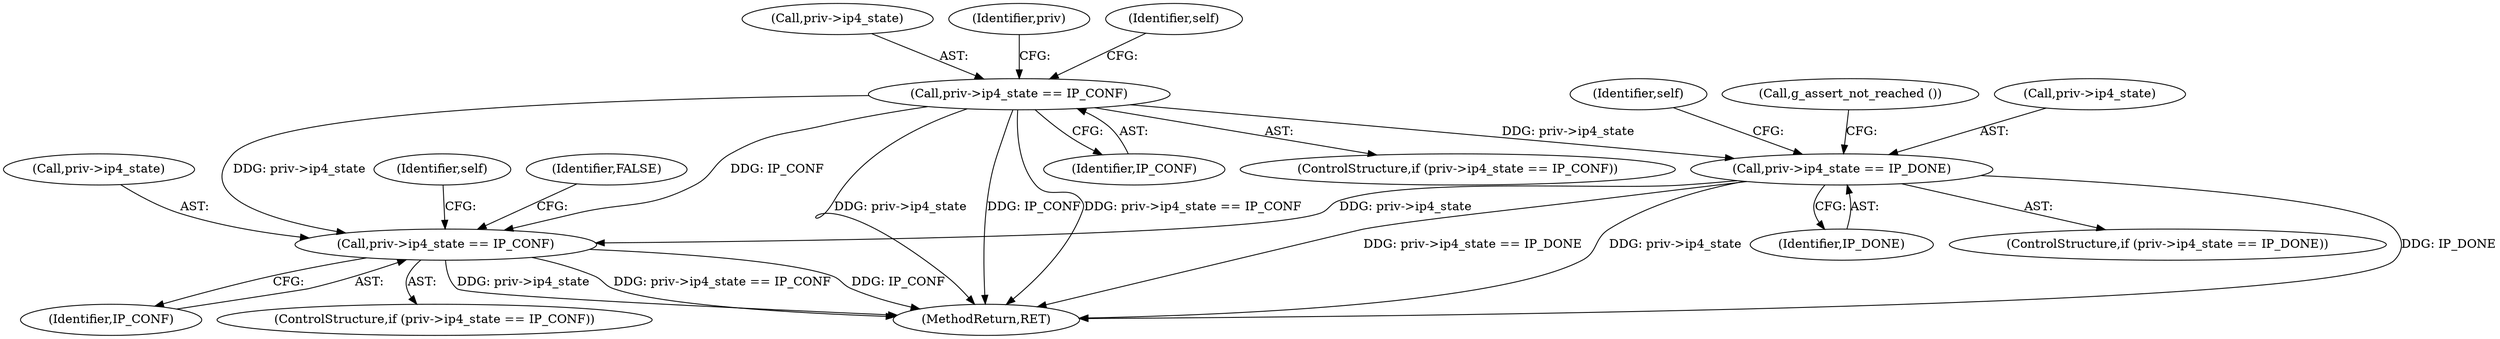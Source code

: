 digraph "0_NetworkManager_d5fc88e573fa58b93034b04d35a2454f5d28cad9@pointer" {
"1004163" [label="(Call,priv->ip4_state == IP_DONE)"];
"1004150" [label="(Call,priv->ip4_state == IP_CONF)"];
"1004297" [label="(Call,priv->ip4_state == IP_CONF)"];
"1004167" [label="(Identifier,IP_DONE)"];
"1004151" [label="(Call,priv->ip4_state)"];
"1004186" [label="(Call,g_assert_not_reached ())"];
"1004149" [label="(ControlStructure,if (priv->ip4_state == IP_CONF))"];
"1004298" [label="(Call,priv->ip4_state)"];
"1004303" [label="(Identifier,self)"];
"1004165" [label="(Identifier,priv)"];
"1004157" [label="(Identifier,self)"];
"1004164" [label="(Call,priv->ip4_state)"];
"1004162" [label="(ControlStructure,if (priv->ip4_state == IP_DONE))"];
"1004163" [label="(Call,priv->ip4_state == IP_DONE)"];
"1004305" [label="(Identifier,FALSE)"];
"1004172" [label="(Identifier,self)"];
"1007368" [label="(MethodReturn,RET)"];
"1004154" [label="(Identifier,IP_CONF)"];
"1004297" [label="(Call,priv->ip4_state == IP_CONF)"];
"1004150" [label="(Call,priv->ip4_state == IP_CONF)"];
"1004296" [label="(ControlStructure,if (priv->ip4_state == IP_CONF))"];
"1004301" [label="(Identifier,IP_CONF)"];
"1004163" -> "1004162"  [label="AST: "];
"1004163" -> "1004167"  [label="CFG: "];
"1004164" -> "1004163"  [label="AST: "];
"1004167" -> "1004163"  [label="AST: "];
"1004172" -> "1004163"  [label="CFG: "];
"1004186" -> "1004163"  [label="CFG: "];
"1004163" -> "1007368"  [label="DDG: IP_DONE"];
"1004163" -> "1007368"  [label="DDG: priv->ip4_state == IP_DONE"];
"1004163" -> "1007368"  [label="DDG: priv->ip4_state"];
"1004150" -> "1004163"  [label="DDG: priv->ip4_state"];
"1004163" -> "1004297"  [label="DDG: priv->ip4_state"];
"1004150" -> "1004149"  [label="AST: "];
"1004150" -> "1004154"  [label="CFG: "];
"1004151" -> "1004150"  [label="AST: "];
"1004154" -> "1004150"  [label="AST: "];
"1004157" -> "1004150"  [label="CFG: "];
"1004165" -> "1004150"  [label="CFG: "];
"1004150" -> "1007368"  [label="DDG: priv->ip4_state"];
"1004150" -> "1007368"  [label="DDG: IP_CONF"];
"1004150" -> "1007368"  [label="DDG: priv->ip4_state == IP_CONF"];
"1004150" -> "1004297"  [label="DDG: priv->ip4_state"];
"1004150" -> "1004297"  [label="DDG: IP_CONF"];
"1004297" -> "1004296"  [label="AST: "];
"1004297" -> "1004301"  [label="CFG: "];
"1004298" -> "1004297"  [label="AST: "];
"1004301" -> "1004297"  [label="AST: "];
"1004303" -> "1004297"  [label="CFG: "];
"1004305" -> "1004297"  [label="CFG: "];
"1004297" -> "1007368"  [label="DDG: priv->ip4_state == IP_CONF"];
"1004297" -> "1007368"  [label="DDG: IP_CONF"];
"1004297" -> "1007368"  [label="DDG: priv->ip4_state"];
}
